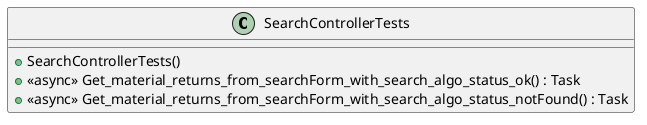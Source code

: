 @startuml
class SearchControllerTests {
    + SearchControllerTests()
    + <<async>> Get_material_returns_from_searchForm_with_search_algo_status_ok() : Task
    + <<async>> Get_material_returns_from_searchForm_with_search_algo_status_notFound() : Task
}
@enduml
